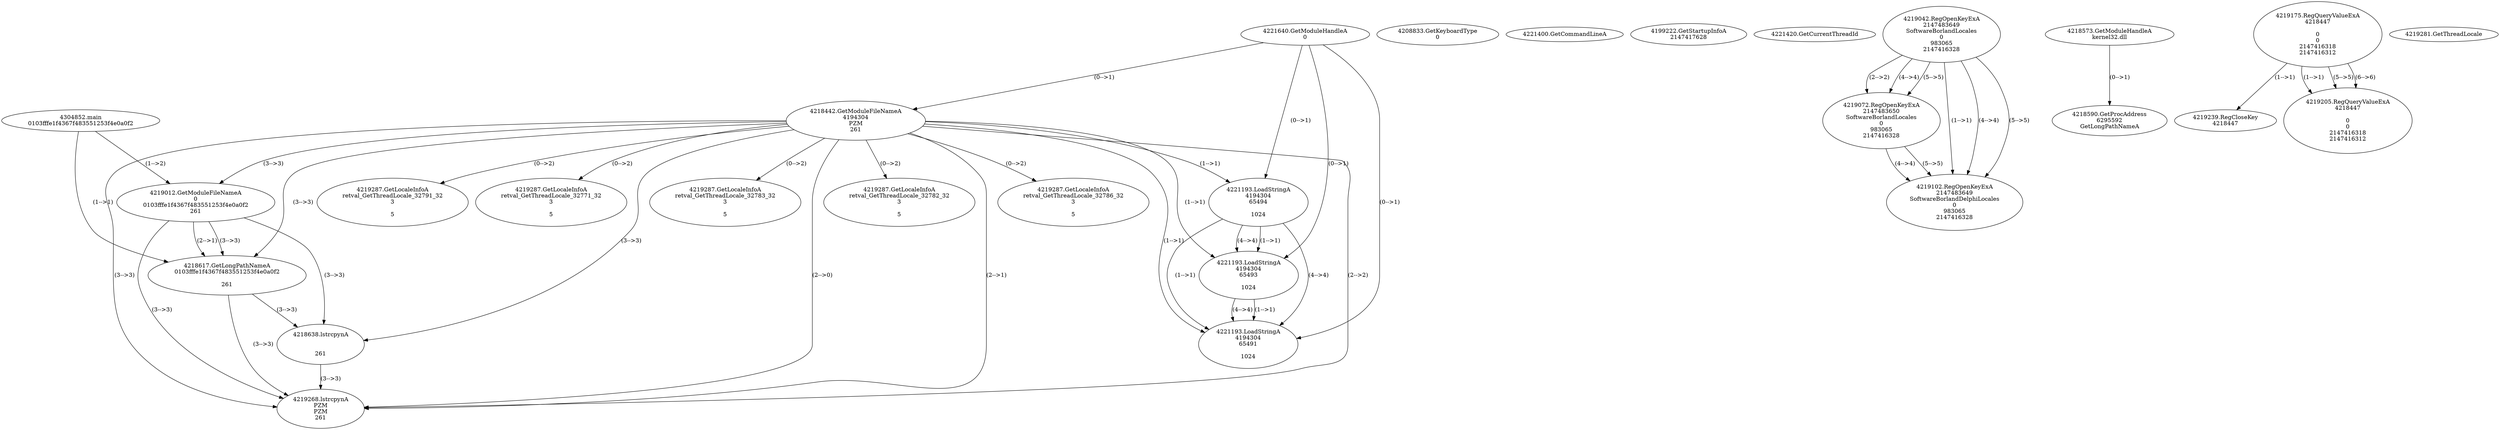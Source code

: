 // Global SCDG with merge call
digraph {
	0 [label="4304852.main
0103fffe1f4367f483551253f4e0a0f2"]
	1 [label="4221640.GetModuleHandleA
0"]
	2 [label="4208833.GetKeyboardType
0"]
	3 [label="4221400.GetCommandLineA
"]
	4 [label="4199222.GetStartupInfoA
2147417628"]
	5 [label="4221420.GetCurrentThreadId
"]
	6 [label="4218442.GetModuleFileNameA
4194304
PZM
261"]
	1 -> 6 [label="(0-->1)"]
	7 [label="4219012.GetModuleFileNameA
0
0103fffe1f4367f483551253f4e0a0f2
261"]
	0 -> 7 [label="(1-->2)"]
	6 -> 7 [label="(3-->3)"]
	8 [label="4219042.RegOpenKeyExA
2147483649
Software\Borland\Locales
0
983065
2147416328"]
	9 [label="4218573.GetModuleHandleA
kernel32.dll"]
	10 [label="4218590.GetProcAddress
6295592
GetLongPathNameA"]
	9 -> 10 [label="(0-->1)"]
	11 [label="4218617.GetLongPathNameA
0103fffe1f4367f483551253f4e0a0f2

261"]
	0 -> 11 [label="(1-->1)"]
	7 -> 11 [label="(2-->1)"]
	6 -> 11 [label="(3-->3)"]
	7 -> 11 [label="(3-->3)"]
	12 [label="4218638.lstrcpynA


261"]
	6 -> 12 [label="(3-->3)"]
	7 -> 12 [label="(3-->3)"]
	11 -> 12 [label="(3-->3)"]
	13 [label="4219175.RegQueryValueExA
4218447

0
0
2147416318
2147416312"]
	14 [label="4219239.RegCloseKey
4218447"]
	13 -> 14 [label="(1-->1)"]
	15 [label="4219268.lstrcpynA
PZM
PZM
261"]
	6 -> 15 [label="(2-->1)"]
	6 -> 15 [label="(2-->2)"]
	6 -> 15 [label="(3-->3)"]
	7 -> 15 [label="(3-->3)"]
	11 -> 15 [label="(3-->3)"]
	12 -> 15 [label="(3-->3)"]
	6 -> 15 [label="(2-->0)"]
	16 [label="4219281.GetThreadLocale
"]
	17 [label="4219287.GetLocaleInfoA
retval_GetThreadLocale_32791_32
3

5"]
	6 -> 17 [label="(0-->2)"]
	18 [label="4221193.LoadStringA
4194304
65494

1024"]
	1 -> 18 [label="(0-->1)"]
	6 -> 18 [label="(1-->1)"]
	19 [label="4219072.RegOpenKeyExA
2147483650
Software\Borland\Locales
0
983065
2147416328"]
	8 -> 19 [label="(2-->2)"]
	8 -> 19 [label="(4-->4)"]
	8 -> 19 [label="(5-->5)"]
	20 [label="4219102.RegOpenKeyExA
2147483649
Software\Borland\Delphi\Locales
0
983065
2147416328"]
	8 -> 20 [label="(1-->1)"]
	8 -> 20 [label="(4-->4)"]
	19 -> 20 [label="(4-->4)"]
	8 -> 20 [label="(5-->5)"]
	19 -> 20 [label="(5-->5)"]
	21 [label="4219287.GetLocaleInfoA
retval_GetThreadLocale_32771_32
3

5"]
	6 -> 21 [label="(0-->2)"]
	22 [label="4221193.LoadStringA
4194304
65493

1024"]
	1 -> 22 [label="(0-->1)"]
	6 -> 22 [label="(1-->1)"]
	18 -> 22 [label="(1-->1)"]
	18 -> 22 [label="(4-->4)"]
	23 [label="4219205.RegQueryValueExA
4218447

0
0
2147416318
2147416312"]
	13 -> 23 [label="(1-->1)"]
	13 -> 23 [label="(5-->5)"]
	13 -> 23 [label="(6-->6)"]
	24 [label="4219287.GetLocaleInfoA
retval_GetThreadLocale_32783_32
3

5"]
	6 -> 24 [label="(0-->2)"]
	25 [label="4221193.LoadStringA
4194304
65491

1024"]
	1 -> 25 [label="(0-->1)"]
	6 -> 25 [label="(1-->1)"]
	18 -> 25 [label="(1-->1)"]
	22 -> 25 [label="(1-->1)"]
	18 -> 25 [label="(4-->4)"]
	22 -> 25 [label="(4-->4)"]
	26 [label="4219287.GetLocaleInfoA
retval_GetThreadLocale_32782_32
3

5"]
	6 -> 26 [label="(0-->2)"]
	27 [label="4219287.GetLocaleInfoA
retval_GetThreadLocale_32786_32
3

5"]
	6 -> 27 [label="(0-->2)"]
}
